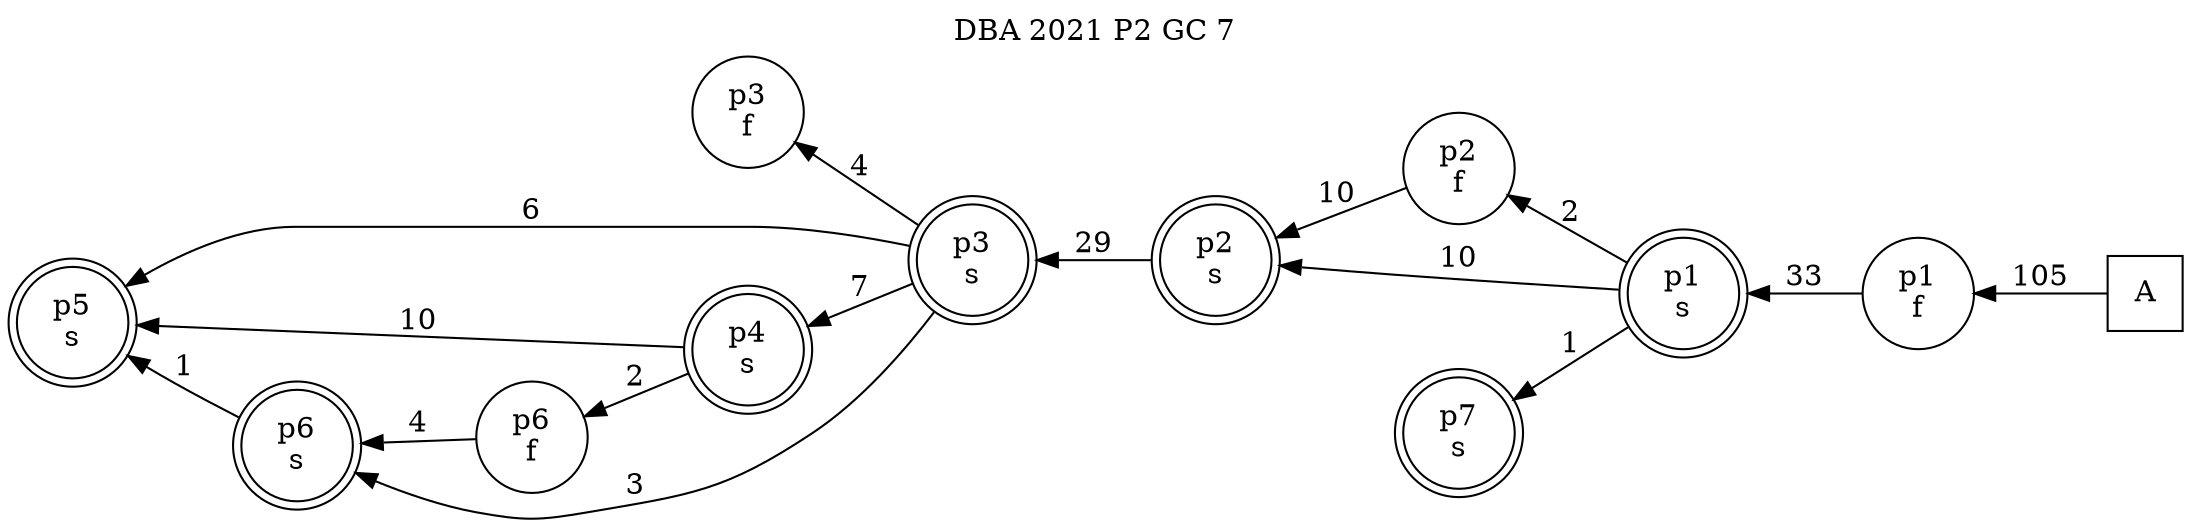 digraph DBA_2021_P2_GC_7_GOOD {
labelloc="tl"
label= " DBA 2021 P2 GC 7 "
rankdir="RL";
"A" [shape="square" label="A"]
"p1_f" [shape="circle" label="p1
f"]
"p1_s" [shape="doublecircle" label="p1
s"]
"p2_f" [shape="circle" label="p2
f"]
"p2_s" [shape="doublecircle" label="p2
s"]
"p3_s" [shape="doublecircle" label="p3
s"]
"p3_f" [shape="circle" label="p3
f"]
"p4_s" [shape="doublecircle" label="p4
s"]
"p5_s" [shape="doublecircle" label="p5
s"]
"p6_f" [shape="circle" label="p6
f"]
"p6_s" [shape="doublecircle" label="p6
s"]
"p7_s" [shape="doublecircle" label="p7
s"]
"A" -> "p1_f" [ label=105]
"p1_f" -> "p1_s" [ label=33]
"p1_s" -> "p2_f" [ label=2]
"p1_s" -> "p2_s" [ label=10]
"p1_s" -> "p7_s" [ label=1]
"p2_f" -> "p2_s" [ label=10]
"p2_s" -> "p3_s" [ label=29]
"p3_s" -> "p3_f" [ label=4]
"p3_s" -> "p4_s" [ label=7]
"p3_s" -> "p5_s" [ label=6]
"p3_s" -> "p6_s" [ label=3]
"p4_s" -> "p5_s" [ label=10]
"p4_s" -> "p6_f" [ label=2]
"p6_f" -> "p6_s" [ label=4]
"p6_s" -> "p5_s" [ label=1]
}
